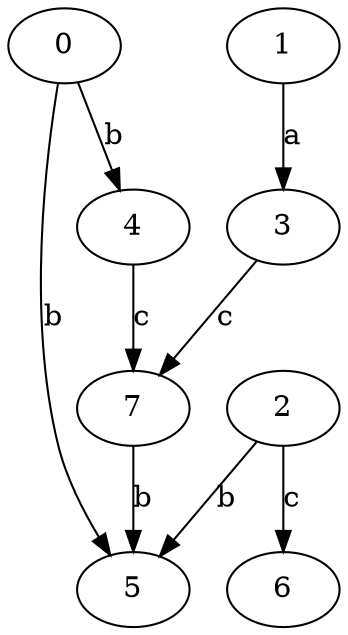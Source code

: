 strict digraph  {
0;
1;
2;
3;
4;
5;
6;
7;
0 -> 4  [label=b];
0 -> 5  [label=b];
1 -> 3  [label=a];
2 -> 5  [label=b];
2 -> 6  [label=c];
3 -> 7  [label=c];
4 -> 7  [label=c];
7 -> 5  [label=b];
}
